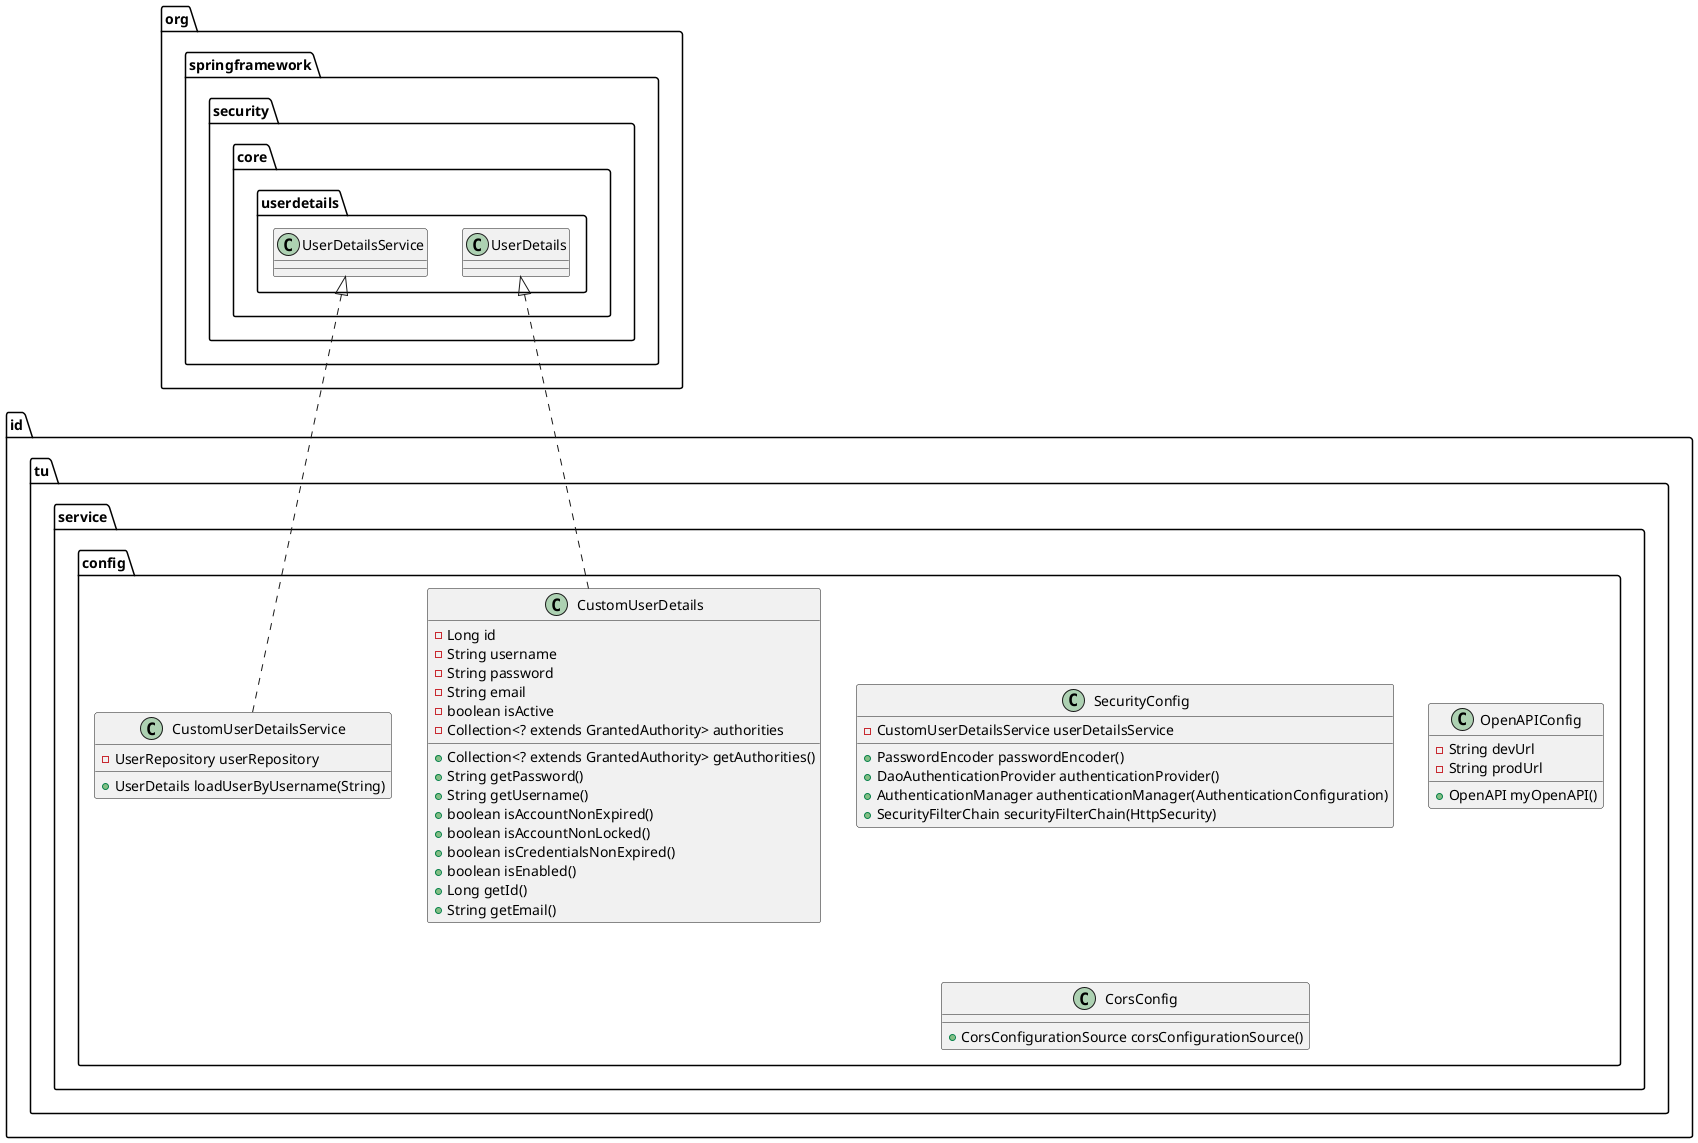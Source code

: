 @startuml
class id.tu.service.config.CustomUserDetails {
- Long id
- String username
- String password
- String email
- boolean isActive
- Collection<? extends GrantedAuthority> authorities
+ Collection<? extends GrantedAuthority> getAuthorities()
+ String getPassword()
+ String getUsername()
+ boolean isAccountNonExpired()
+ boolean isAccountNonLocked()
+ boolean isCredentialsNonExpired()
+ boolean isEnabled()
+ Long getId()
+ String getEmail()
}


class id.tu.service.config.SecurityConfig {
- CustomUserDetailsService userDetailsService
+ PasswordEncoder passwordEncoder()
+ DaoAuthenticationProvider authenticationProvider()
+ AuthenticationManager authenticationManager(AuthenticationConfiguration)
+ SecurityFilterChain securityFilterChain(HttpSecurity)
}


class id.tu.service.config.OpenAPIConfig {
- String devUrl
- String prodUrl
+ OpenAPI myOpenAPI()
}


class id.tu.service.config.CustomUserDetailsService {
- UserRepository userRepository
+ UserDetails loadUserByUsername(String)
}


class id.tu.service.config.CorsConfig {
+ CorsConfigurationSource corsConfigurationSource()
}



org.springframework.security.core.userdetails.UserDetails <|.. id.tu.service.config.CustomUserDetails
org.springframework.security.core.userdetails.UserDetailsService <|.. id.tu.service.config.CustomUserDetailsService
@enduml